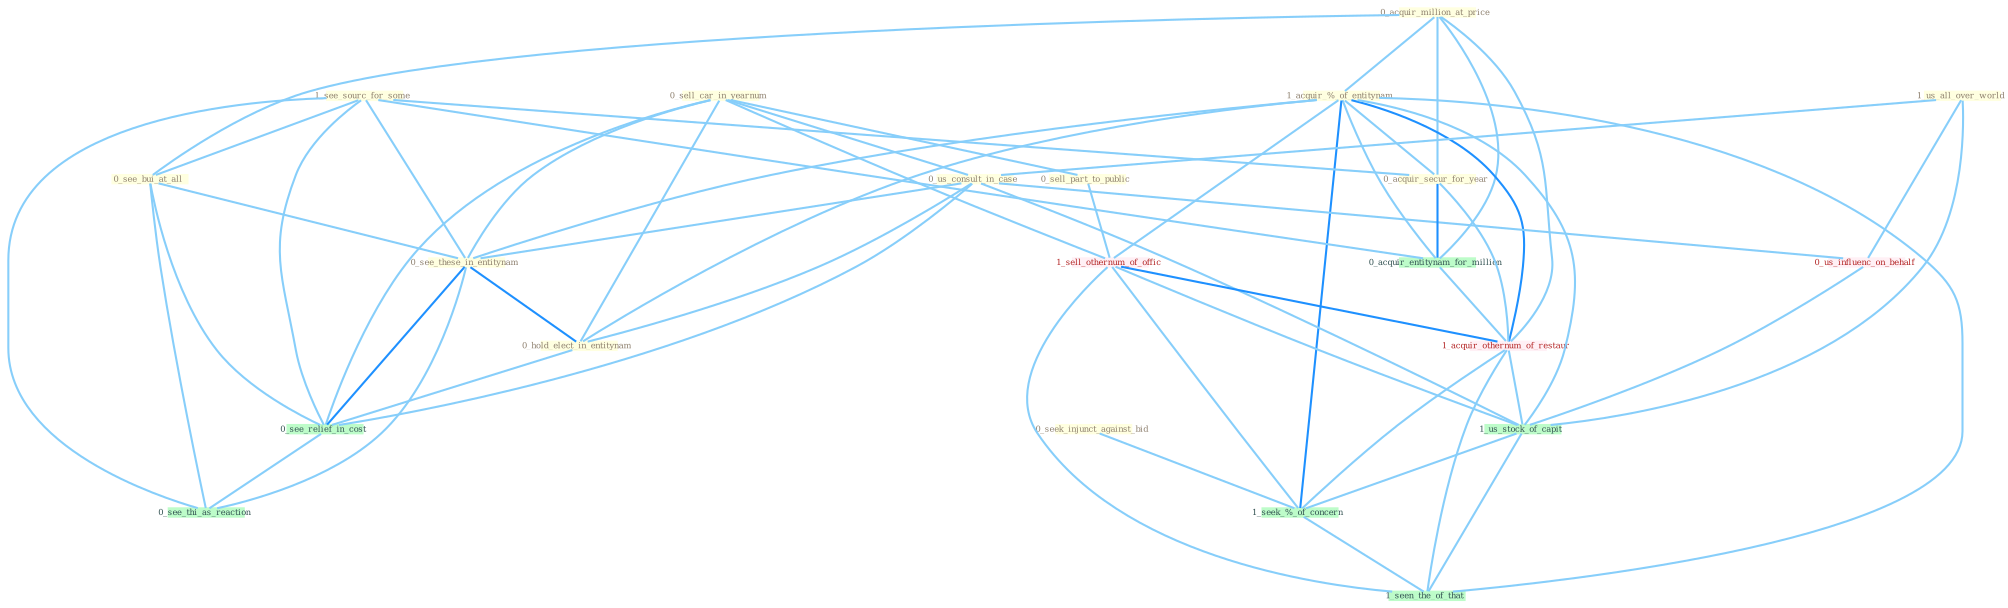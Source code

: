 Graph G{ 
    node
    [shape=polygon,style=filled,width=.5,height=.06,color="#BDFCC9",fixedsize=true,fontsize=4,
    fontcolor="#2f4f4f"];
    {node
    [color="#ffffe0", fontcolor="#8b7d6b"] "0_sell_car_in_yearnum " "0_acquir_million_at_price " "1_acquir_%_of_entitynam " "1_see_sourc_for_some " "1_us_all_over_world " "0_us_consult_in_case " "0_see_bui_at_all " "0_sell_part_to_public " "0_see_these_in_entitynam " "0_hold_elect_in_entitynam " "0_seek_injunct_against_bid " "0_acquir_secur_for_year "}
{node [color="#fff0f5", fontcolor="#b22222"] "1_sell_othernum_of_offic " "0_us_influenc_on_behalf " "1_acquir_othernum_of_restaur "}
edge [color="#B0E2FF"];

	"0_sell_car_in_yearnum " -- "0_us_consult_in_case " [w="1", color="#87cefa" ];
	"0_sell_car_in_yearnum " -- "0_sell_part_to_public " [w="1", color="#87cefa" ];
	"0_sell_car_in_yearnum " -- "0_see_these_in_entitynam " [w="1", color="#87cefa" ];
	"0_sell_car_in_yearnum " -- "0_hold_elect_in_entitynam " [w="1", color="#87cefa" ];
	"0_sell_car_in_yearnum " -- "1_sell_othernum_of_offic " [w="1", color="#87cefa" ];
	"0_sell_car_in_yearnum " -- "0_see_relief_in_cost " [w="1", color="#87cefa" ];
	"0_acquir_million_at_price " -- "1_acquir_%_of_entitynam " [w="1", color="#87cefa" ];
	"0_acquir_million_at_price " -- "0_see_bui_at_all " [w="1", color="#87cefa" ];
	"0_acquir_million_at_price " -- "0_acquir_secur_for_year " [w="1", color="#87cefa" ];
	"0_acquir_million_at_price " -- "0_acquir_entitynam_for_million " [w="1", color="#87cefa" ];
	"0_acquir_million_at_price " -- "1_acquir_othernum_of_restaur " [w="1", color="#87cefa" ];
	"1_acquir_%_of_entitynam " -- "0_see_these_in_entitynam " [w="1", color="#87cefa" ];
	"1_acquir_%_of_entitynam " -- "0_hold_elect_in_entitynam " [w="1", color="#87cefa" ];
	"1_acquir_%_of_entitynam " -- "0_acquir_secur_for_year " [w="1", color="#87cefa" ];
	"1_acquir_%_of_entitynam " -- "0_acquir_entitynam_for_million " [w="1", color="#87cefa" ];
	"1_acquir_%_of_entitynam " -- "1_sell_othernum_of_offic " [w="1", color="#87cefa" ];
	"1_acquir_%_of_entitynam " -- "1_acquir_othernum_of_restaur " [w="2", color="#1e90ff" , len=0.8];
	"1_acquir_%_of_entitynam " -- "1_us_stock_of_capit " [w="1", color="#87cefa" ];
	"1_acquir_%_of_entitynam " -- "1_seek_%_of_concern " [w="2", color="#1e90ff" , len=0.8];
	"1_acquir_%_of_entitynam " -- "1_seen_the_of_that " [w="1", color="#87cefa" ];
	"1_see_sourc_for_some " -- "0_see_bui_at_all " [w="1", color="#87cefa" ];
	"1_see_sourc_for_some " -- "0_see_these_in_entitynam " [w="1", color="#87cefa" ];
	"1_see_sourc_for_some " -- "0_acquir_secur_for_year " [w="1", color="#87cefa" ];
	"1_see_sourc_for_some " -- "0_acquir_entitynam_for_million " [w="1", color="#87cefa" ];
	"1_see_sourc_for_some " -- "0_see_relief_in_cost " [w="1", color="#87cefa" ];
	"1_see_sourc_for_some " -- "0_see_thi_as_reaction " [w="1", color="#87cefa" ];
	"1_us_all_over_world " -- "0_us_consult_in_case " [w="1", color="#87cefa" ];
	"1_us_all_over_world " -- "0_us_influenc_on_behalf " [w="1", color="#87cefa" ];
	"1_us_all_over_world " -- "1_us_stock_of_capit " [w="1", color="#87cefa" ];
	"0_us_consult_in_case " -- "0_see_these_in_entitynam " [w="1", color="#87cefa" ];
	"0_us_consult_in_case " -- "0_hold_elect_in_entitynam " [w="1", color="#87cefa" ];
	"0_us_consult_in_case " -- "0_us_influenc_on_behalf " [w="1", color="#87cefa" ];
	"0_us_consult_in_case " -- "0_see_relief_in_cost " [w="1", color="#87cefa" ];
	"0_us_consult_in_case " -- "1_us_stock_of_capit " [w="1", color="#87cefa" ];
	"0_see_bui_at_all " -- "0_see_these_in_entitynam " [w="1", color="#87cefa" ];
	"0_see_bui_at_all " -- "0_see_relief_in_cost " [w="1", color="#87cefa" ];
	"0_see_bui_at_all " -- "0_see_thi_as_reaction " [w="1", color="#87cefa" ];
	"0_sell_part_to_public " -- "1_sell_othernum_of_offic " [w="1", color="#87cefa" ];
	"0_see_these_in_entitynam " -- "0_hold_elect_in_entitynam " [w="2", color="#1e90ff" , len=0.8];
	"0_see_these_in_entitynam " -- "0_see_relief_in_cost " [w="2", color="#1e90ff" , len=0.8];
	"0_see_these_in_entitynam " -- "0_see_thi_as_reaction " [w="1", color="#87cefa" ];
	"0_hold_elect_in_entitynam " -- "0_see_relief_in_cost " [w="1", color="#87cefa" ];
	"0_seek_injunct_against_bid " -- "1_seek_%_of_concern " [w="1", color="#87cefa" ];
	"0_acquir_secur_for_year " -- "0_acquir_entitynam_for_million " [w="2", color="#1e90ff" , len=0.8];
	"0_acquir_secur_for_year " -- "1_acquir_othernum_of_restaur " [w="1", color="#87cefa" ];
	"0_acquir_entitynam_for_million " -- "1_acquir_othernum_of_restaur " [w="1", color="#87cefa" ];
	"1_sell_othernum_of_offic " -- "1_acquir_othernum_of_restaur " [w="2", color="#1e90ff" , len=0.8];
	"1_sell_othernum_of_offic " -- "1_us_stock_of_capit " [w="1", color="#87cefa" ];
	"1_sell_othernum_of_offic " -- "1_seek_%_of_concern " [w="1", color="#87cefa" ];
	"1_sell_othernum_of_offic " -- "1_seen_the_of_that " [w="1", color="#87cefa" ];
	"0_us_influenc_on_behalf " -- "1_us_stock_of_capit " [w="1", color="#87cefa" ];
	"0_see_relief_in_cost " -- "0_see_thi_as_reaction " [w="1", color="#87cefa" ];
	"1_acquir_othernum_of_restaur " -- "1_us_stock_of_capit " [w="1", color="#87cefa" ];
	"1_acquir_othernum_of_restaur " -- "1_seek_%_of_concern " [w="1", color="#87cefa" ];
	"1_acquir_othernum_of_restaur " -- "1_seen_the_of_that " [w="1", color="#87cefa" ];
	"1_us_stock_of_capit " -- "1_seek_%_of_concern " [w="1", color="#87cefa" ];
	"1_us_stock_of_capit " -- "1_seen_the_of_that " [w="1", color="#87cefa" ];
	"1_seek_%_of_concern " -- "1_seen_the_of_that " [w="1", color="#87cefa" ];
}